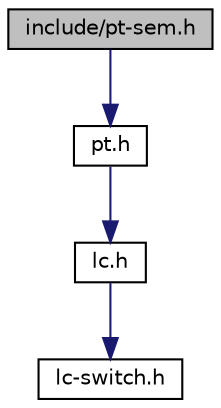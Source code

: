 digraph "include/pt-sem.h"
{
  edge [fontname="Helvetica",fontsize="10",labelfontname="Helvetica",labelfontsize="10"];
  node [fontname="Helvetica",fontsize="10",shape=record];
  Node1 [label="include/pt-sem.h",height=0.2,width=0.4,color="black", fillcolor="grey75", style="filled" fontcolor="black"];
  Node1 -> Node2 [color="midnightblue",fontsize="10",style="solid",fontname="Helvetica"];
  Node2 [label="pt.h",height=0.2,width=0.4,color="black", fillcolor="white", style="filled",URL="$pt_8h.html"];
  Node2 -> Node3 [color="midnightblue",fontsize="10",style="solid",fontname="Helvetica"];
  Node3 [label="lc.h",height=0.2,width=0.4,color="black", fillcolor="white", style="filled",URL="$lc_8h.html"];
  Node3 -> Node4 [color="midnightblue",fontsize="10",style="solid",fontname="Helvetica"];
  Node4 [label="lc-switch.h",height=0.2,width=0.4,color="black", fillcolor="white", style="filled",URL="$lc-switch_8h.html"];
}

